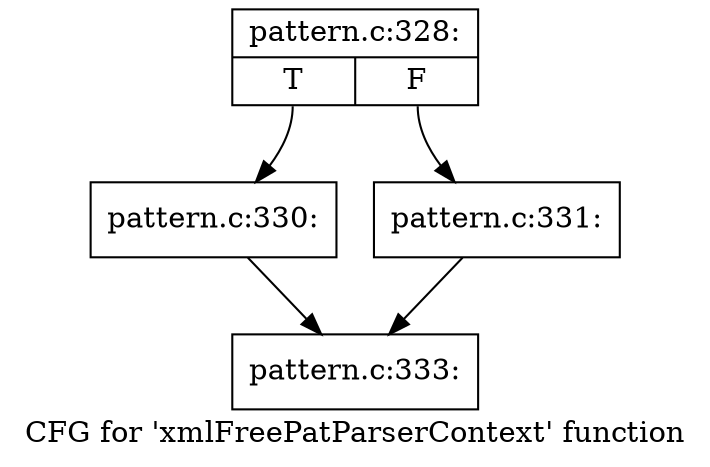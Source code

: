 digraph "CFG for 'xmlFreePatParserContext' function" {
	label="CFG for 'xmlFreePatParserContext' function";

	Node0x459d190 [shape=record,label="{pattern.c:328:|{<s0>T|<s1>F}}"];
	Node0x459d190:s0 -> Node0x473cc00;
	Node0x459d190:s1 -> Node0x473cc50;
	Node0x473cc00 [shape=record,label="{pattern.c:330:}"];
	Node0x473cc00 -> Node0x473d180;
	Node0x473cc50 [shape=record,label="{pattern.c:331:}"];
	Node0x473cc50 -> Node0x473d180;
	Node0x473d180 [shape=record,label="{pattern.c:333:}"];
}
